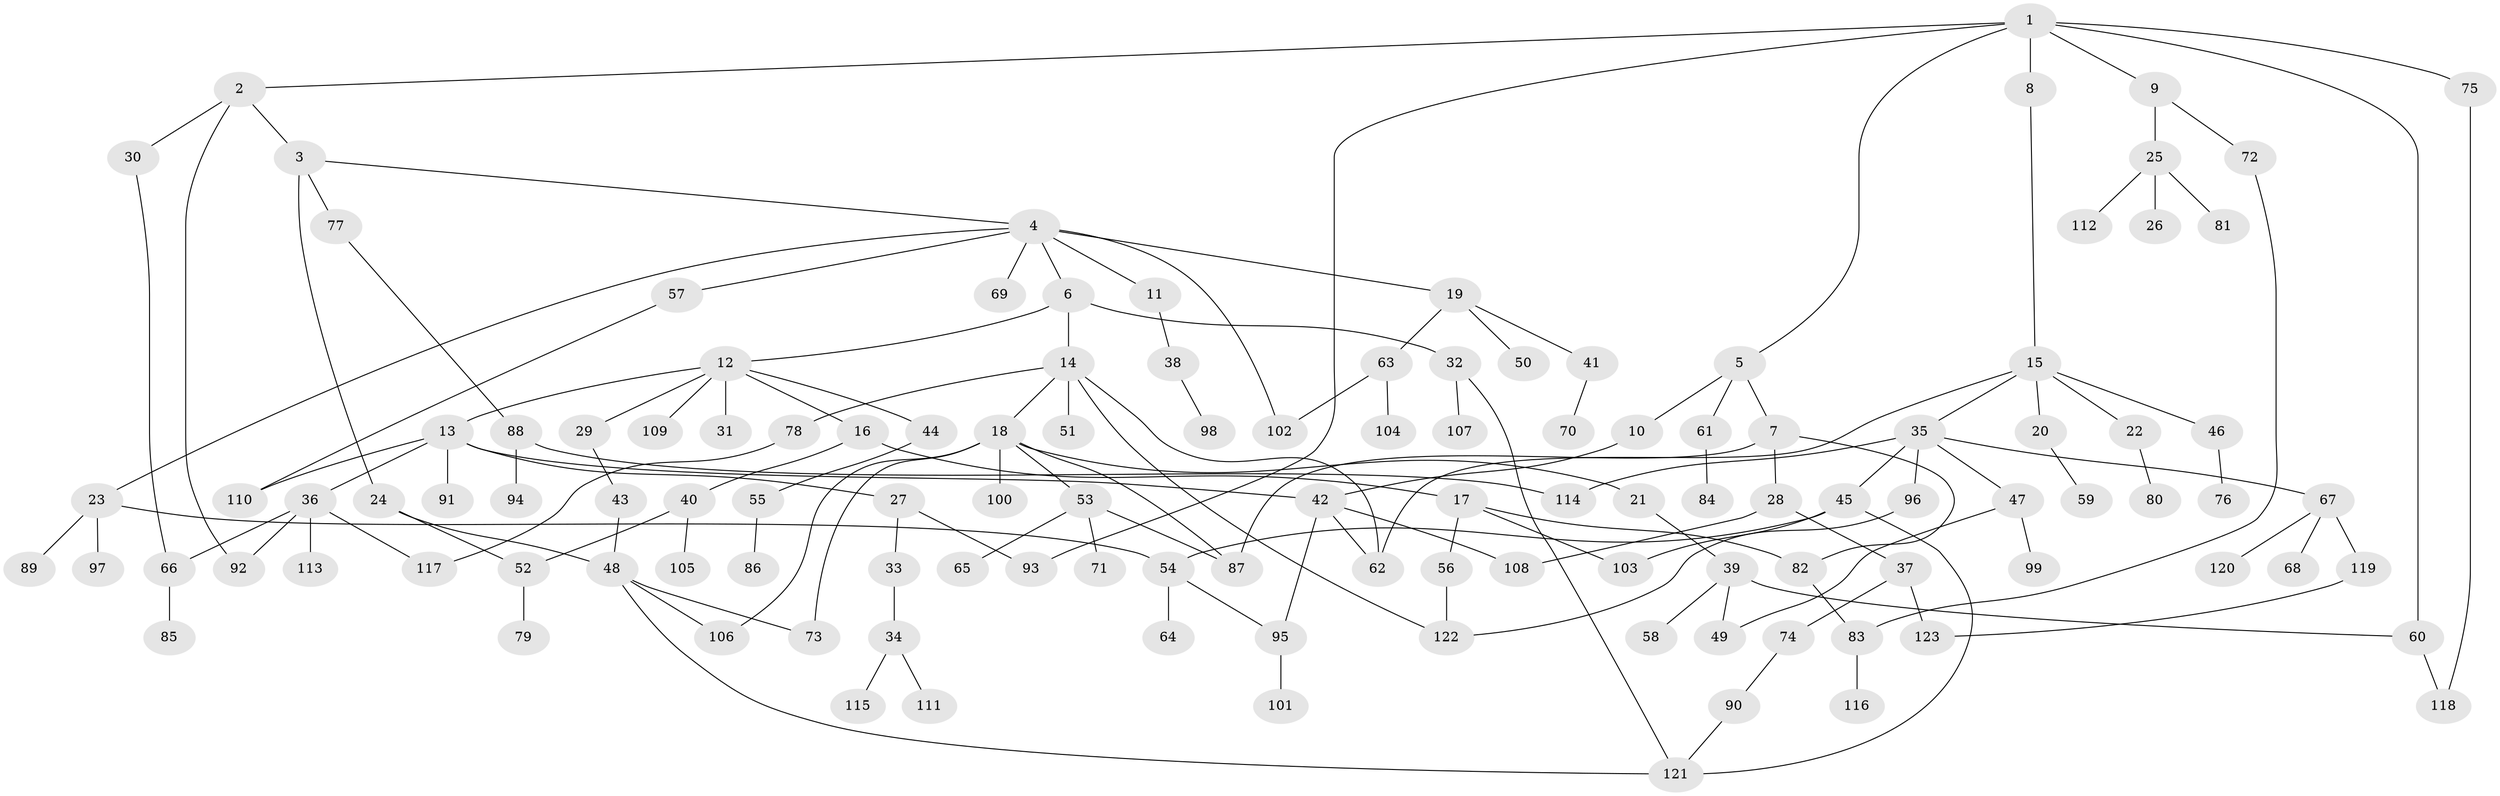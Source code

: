 // coarse degree distribution, {9: 0.02702702702702703, 4: 0.08108108108108109, 1: 0.21621621621621623, 6: 0.13513513513513514, 2: 0.1891891891891892, 3: 0.24324324324324326, 5: 0.08108108108108109, 7: 0.02702702702702703}
// Generated by graph-tools (version 1.1) at 2025/36/03/04/25 23:36:12]
// undirected, 123 vertices, 153 edges
graph export_dot {
  node [color=gray90,style=filled];
  1;
  2;
  3;
  4;
  5;
  6;
  7;
  8;
  9;
  10;
  11;
  12;
  13;
  14;
  15;
  16;
  17;
  18;
  19;
  20;
  21;
  22;
  23;
  24;
  25;
  26;
  27;
  28;
  29;
  30;
  31;
  32;
  33;
  34;
  35;
  36;
  37;
  38;
  39;
  40;
  41;
  42;
  43;
  44;
  45;
  46;
  47;
  48;
  49;
  50;
  51;
  52;
  53;
  54;
  55;
  56;
  57;
  58;
  59;
  60;
  61;
  62;
  63;
  64;
  65;
  66;
  67;
  68;
  69;
  70;
  71;
  72;
  73;
  74;
  75;
  76;
  77;
  78;
  79;
  80;
  81;
  82;
  83;
  84;
  85;
  86;
  87;
  88;
  89;
  90;
  91;
  92;
  93;
  94;
  95;
  96;
  97;
  98;
  99;
  100;
  101;
  102;
  103;
  104;
  105;
  106;
  107;
  108;
  109;
  110;
  111;
  112;
  113;
  114;
  115;
  116;
  117;
  118;
  119;
  120;
  121;
  122;
  123;
  1 -- 2;
  1 -- 5;
  1 -- 8;
  1 -- 9;
  1 -- 75;
  1 -- 93;
  1 -- 60;
  2 -- 3;
  2 -- 30;
  2 -- 92;
  3 -- 4;
  3 -- 24;
  3 -- 77;
  4 -- 6;
  4 -- 11;
  4 -- 19;
  4 -- 23;
  4 -- 57;
  4 -- 69;
  4 -- 102;
  5 -- 7;
  5 -- 10;
  5 -- 61;
  6 -- 12;
  6 -- 14;
  6 -- 32;
  7 -- 28;
  7 -- 82;
  7 -- 87;
  8 -- 15;
  9 -- 25;
  9 -- 72;
  10 -- 42;
  11 -- 38;
  12 -- 13;
  12 -- 16;
  12 -- 29;
  12 -- 31;
  12 -- 44;
  12 -- 109;
  13 -- 27;
  13 -- 36;
  13 -- 91;
  13 -- 110;
  13 -- 42;
  14 -- 18;
  14 -- 51;
  14 -- 78;
  14 -- 62;
  14 -- 122;
  15 -- 20;
  15 -- 22;
  15 -- 35;
  15 -- 46;
  15 -- 62;
  16 -- 17;
  16 -- 40;
  17 -- 56;
  17 -- 82;
  17 -- 103;
  18 -- 21;
  18 -- 53;
  18 -- 73;
  18 -- 100;
  18 -- 106;
  18 -- 87;
  19 -- 41;
  19 -- 50;
  19 -- 63;
  20 -- 59;
  21 -- 39;
  22 -- 80;
  23 -- 89;
  23 -- 97;
  23 -- 54;
  24 -- 48;
  24 -- 52;
  25 -- 26;
  25 -- 81;
  25 -- 112;
  27 -- 33;
  27 -- 93;
  28 -- 37;
  28 -- 108;
  29 -- 43;
  30 -- 66;
  32 -- 107;
  32 -- 121;
  33 -- 34;
  34 -- 111;
  34 -- 115;
  35 -- 45;
  35 -- 47;
  35 -- 67;
  35 -- 96;
  35 -- 114;
  36 -- 92;
  36 -- 113;
  36 -- 117;
  36 -- 66;
  37 -- 74;
  37 -- 123;
  38 -- 98;
  39 -- 58;
  39 -- 60;
  39 -- 49;
  40 -- 105;
  40 -- 52;
  41 -- 70;
  42 -- 62;
  42 -- 95;
  42 -- 108;
  43 -- 48;
  44 -- 55;
  45 -- 54;
  45 -- 121;
  45 -- 103;
  46 -- 76;
  47 -- 49;
  47 -- 99;
  48 -- 121;
  48 -- 73;
  48 -- 106;
  52 -- 79;
  53 -- 65;
  53 -- 71;
  53 -- 87;
  54 -- 64;
  54 -- 95;
  55 -- 86;
  56 -- 122;
  57 -- 110;
  60 -- 118;
  61 -- 84;
  63 -- 102;
  63 -- 104;
  66 -- 85;
  67 -- 68;
  67 -- 119;
  67 -- 120;
  72 -- 83;
  74 -- 90;
  75 -- 118;
  77 -- 88;
  78 -- 117;
  82 -- 83;
  83 -- 116;
  88 -- 94;
  88 -- 114;
  90 -- 121;
  95 -- 101;
  96 -- 122;
  119 -- 123;
}
